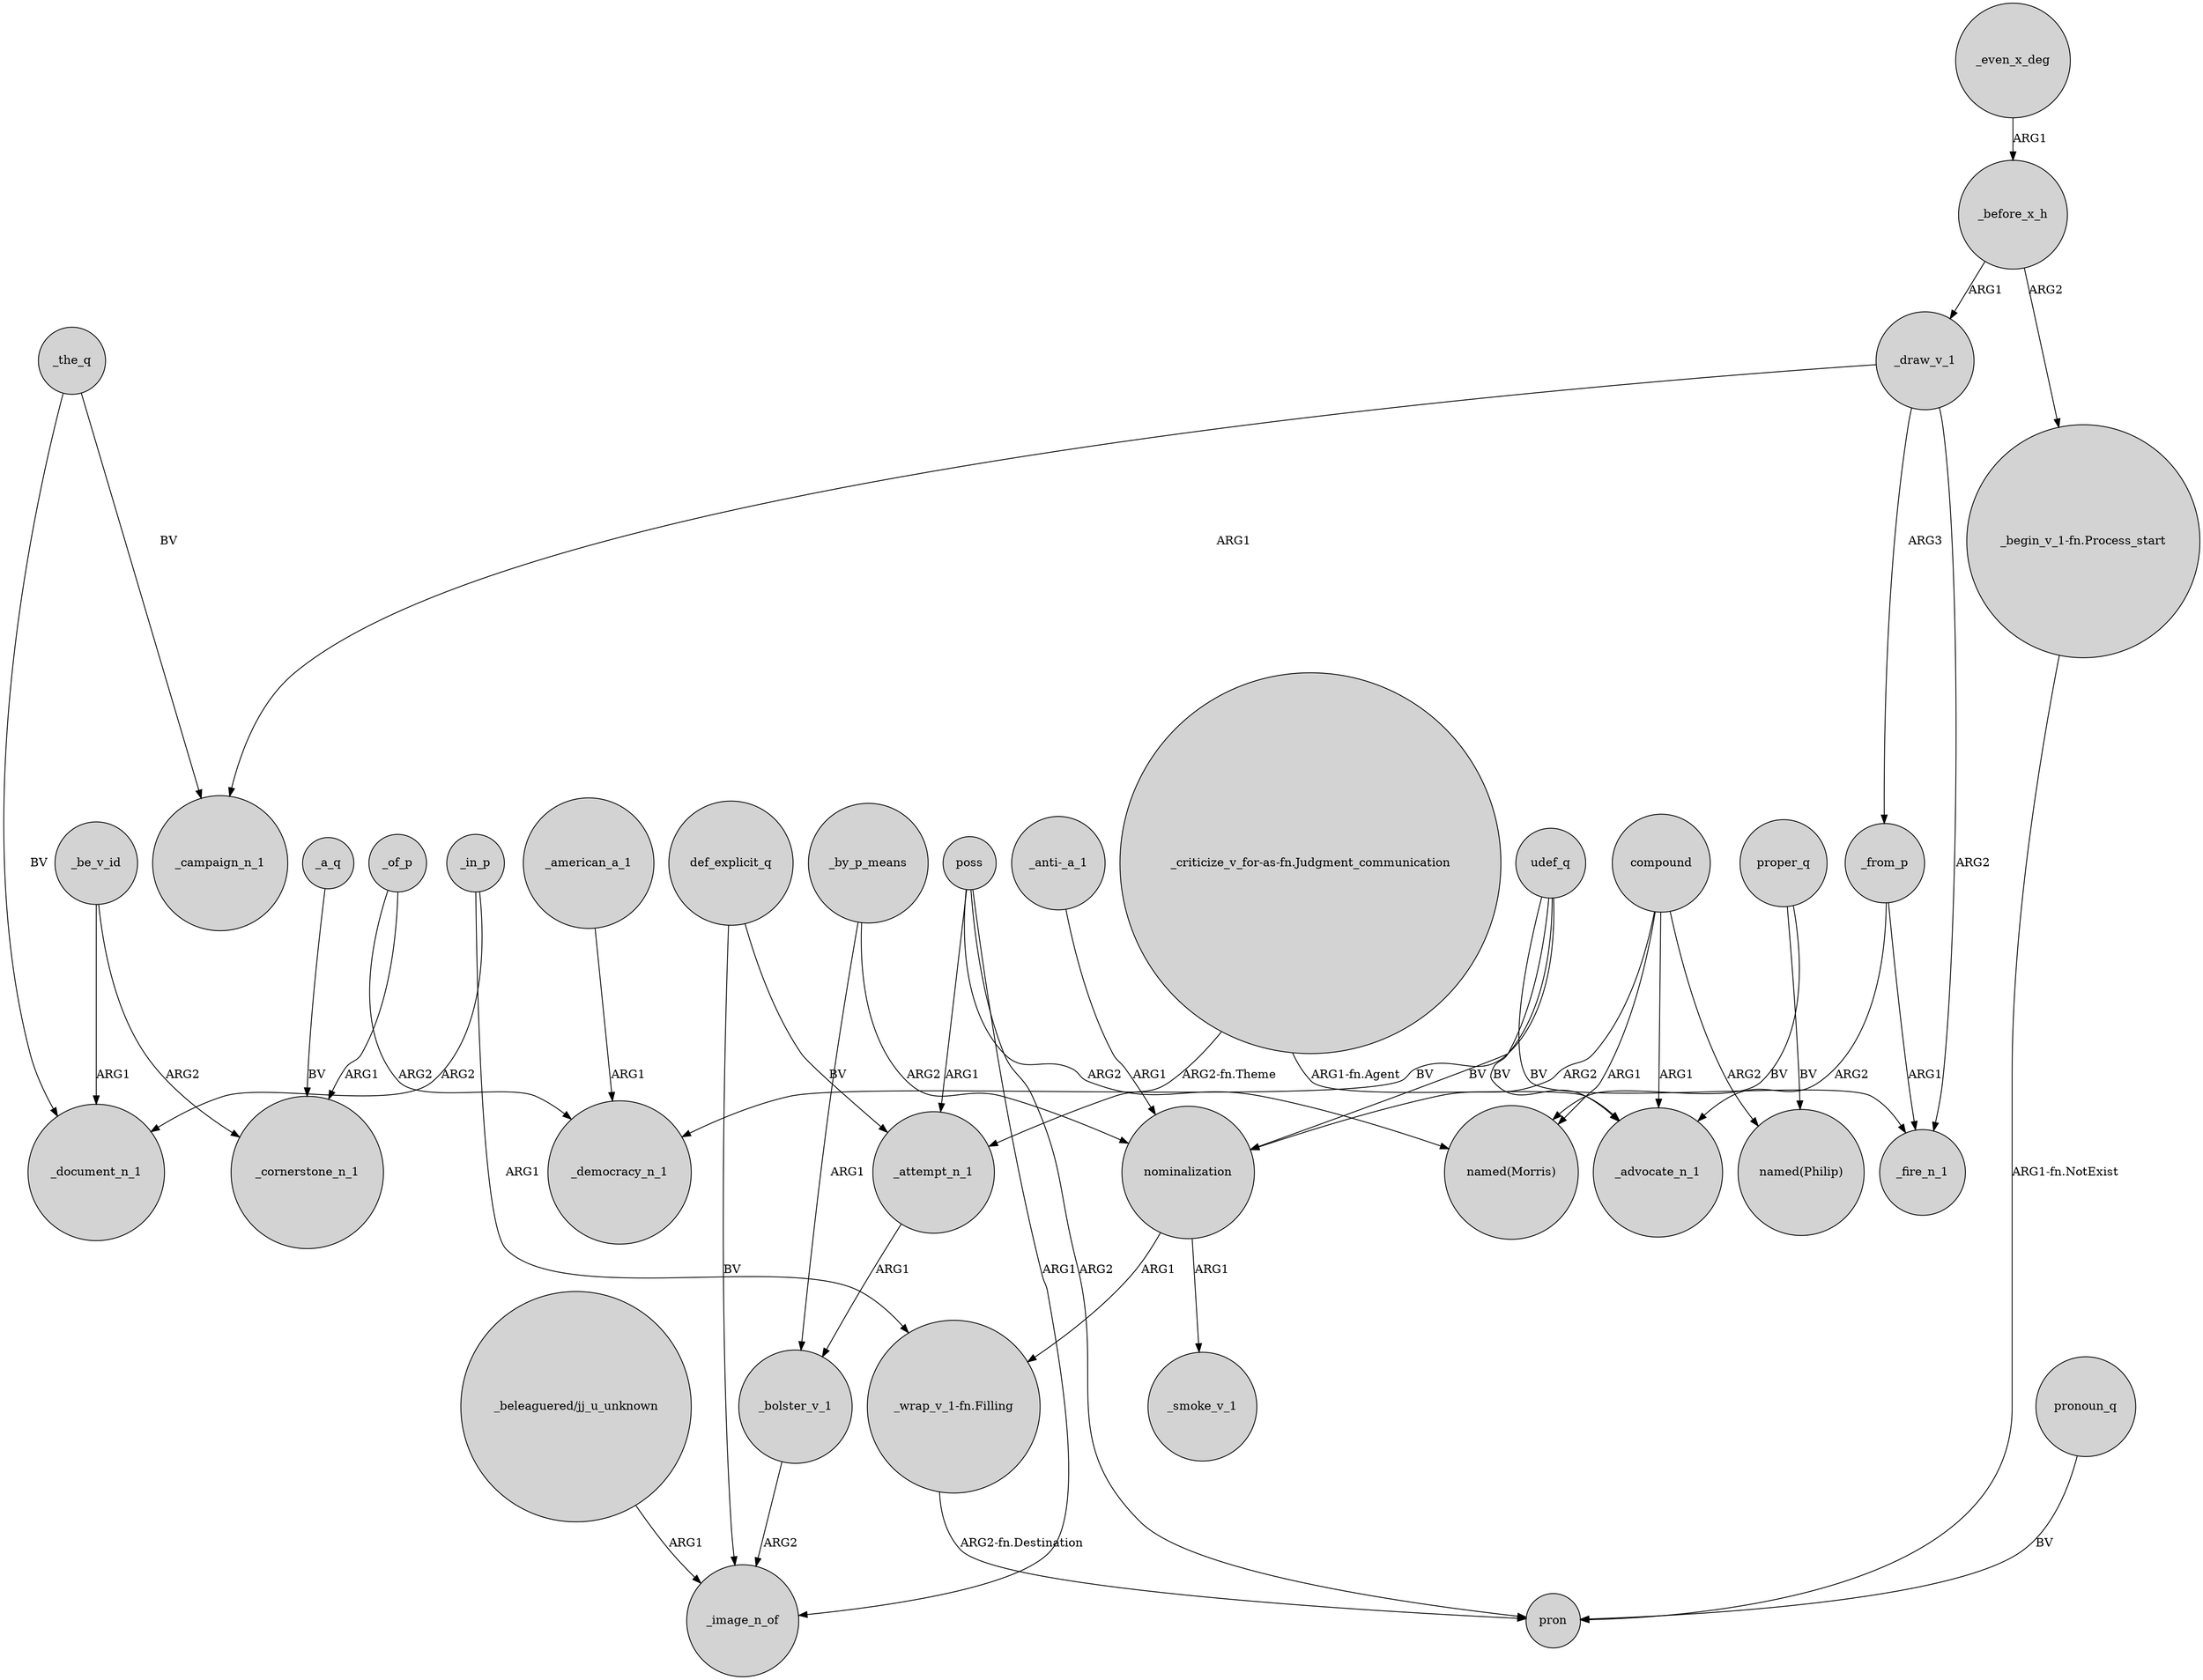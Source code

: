 digraph {
	node [shape=circle style=filled]
	_in_p -> "_wrap_v_1-fn.Filling" [label=ARG1]
	_the_q -> _document_n_1 [label=BV]
	"_begin_v_1-fn.Process_start" -> pron [label="ARG1-fn.NotExist"]
	_bolster_v_1 -> _image_n_of [label=ARG2]
	_even_x_deg -> _before_x_h [label=ARG1]
	_by_p_means -> nominalization [label=ARG2]
	poss -> pron [label=ARG2]
	_before_x_h -> "_begin_v_1-fn.Process_start" [label=ARG2]
	_in_p -> _document_n_1 [label=ARG2]
	poss -> _image_n_of [label=ARG1]
	compound -> _advocate_n_1 [label=ARG1]
	_of_p -> _democracy_n_1 [label=ARG2]
	_draw_v_1 -> _campaign_n_1 [label=ARG1]
	udef_q -> _advocate_n_1 [label=BV]
	_before_x_h -> _draw_v_1 [label=ARG1]
	compound -> "named(Philip)" [label=ARG2]
	nominalization -> "_wrap_v_1-fn.Filling" [label=ARG1]
	compound -> nominalization [label=ARG2]
	nominalization -> _smoke_v_1 [label=ARG1]
	proper_q -> "named(Philip)" [label=BV]
	_attempt_n_1 -> _bolster_v_1 [label=ARG1]
	poss -> _attempt_n_1 [label=ARG1]
	_american_a_1 -> _democracy_n_1 [label=ARG1]
	compound -> "named(Morris)" [label=ARG1]
	_a_q -> _cornerstone_n_1 [label=BV]
	pronoun_q -> pron [label=BV]
	proper_q -> "named(Morris)" [label=BV]
	"_beleaguered/jj_u_unknown" -> _image_n_of [label=ARG1]
	udef_q -> _democracy_n_1 [label=BV]
	_the_q -> _campaign_n_1 [label=BV]
	_from_p -> _advocate_n_1 [label=ARG2]
	_of_p -> _cornerstone_n_1 [label=ARG1]
	udef_q -> _fire_n_1 [label=BV]
	"_criticize_v_for-as-fn.Judgment_communication" -> _advocate_n_1 [label="ARG1-fn.Agent"]
	_draw_v_1 -> _from_p [label=ARG3]
	udef_q -> nominalization [label=BV]
	_from_p -> _fire_n_1 [label=ARG1]
	def_explicit_q -> _attempt_n_1 [label=BV]
	"_wrap_v_1-fn.Filling" -> pron [label="ARG2-fn.Destination"]
	poss -> "named(Morris)" [label=ARG2]
	"_criticize_v_for-as-fn.Judgment_communication" -> _attempt_n_1 [label="ARG2-fn.Theme"]
	_by_p_means -> _bolster_v_1 [label=ARG1]
	_draw_v_1 -> _fire_n_1 [label=ARG2]
	_be_v_id -> _document_n_1 [label=ARG1]
	_be_v_id -> _cornerstone_n_1 [label=ARG2]
	def_explicit_q -> _image_n_of [label=BV]
	"_anti-_a_1" -> nominalization [label=ARG1]
}
